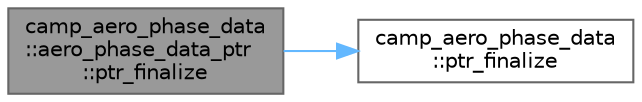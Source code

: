 digraph "camp_aero_phase_data::aero_phase_data_ptr::ptr_finalize"
{
 // LATEX_PDF_SIZE
  bgcolor="transparent";
  edge [fontname=Helvetica,fontsize=10,labelfontname=Helvetica,labelfontsize=10];
  node [fontname=Helvetica,fontsize=10,shape=box,height=0.2,width=0.4];
  rankdir="LR";
  Node1 [label="camp_aero_phase_data\l::aero_phase_data_ptr\l::ptr_finalize",height=0.2,width=0.4,color="gray40", fillcolor="grey60", style="filled", fontcolor="black",tooltip="Finalize the pointer."];
  Node1 -> Node2 [color="steelblue1",style="solid"];
  Node2 [label="camp_aero_phase_data\l::ptr_finalize",height=0.2,width=0.4,color="grey40", fillcolor="white", style="filled",URL="$namespacecamp__aero__phase__data.html#ac4f198fb9d35e624894d640491ddc3e3",tooltip="Finalize a pointer to aerosol phase data."];
}
